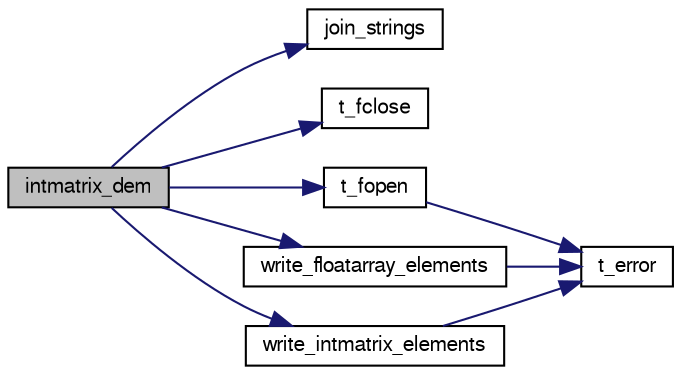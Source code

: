 digraph "intmatrix_dem"
{
  bgcolor="transparent";
  edge [fontname="FreeSans",fontsize="10",labelfontname="FreeSans",labelfontsize="10"];
  node [fontname="FreeSans",fontsize="10",shape=record];
  rankdir="LR";
  Node1 [label="intmatrix_dem",height=0.2,width=0.4,color="black", fillcolor="grey75", style="filled" fontcolor="black"];
  Node1 -> Node2 [color="midnightblue",fontsize="10",style="solid"];
  Node2 [label="join_strings",height=0.2,width=0.4,color="black",URL="$t__io_8c.html#a253a8608d77781c368033af63485c57f"];
  Node1 -> Node3 [color="midnightblue",fontsize="10",style="solid"];
  Node3 [label="t_fclose",height=0.2,width=0.4,color="black",URL="$t__io_8c.html#afa95931383ff96048d6ec32f685a5f98"];
  Node1 -> Node4 [color="midnightblue",fontsize="10",style="solid"];
  Node4 [label="t_fopen",height=0.2,width=0.4,color="black",URL="$t__io_8c.html#af34ea3bc62c51f24c92b1fd2e9efe91a"];
  Node4 -> Node5 [color="midnightblue",fontsize="10",style="solid"];
  Node5 [label="t_error",height=0.2,width=0.4,color="black",URL="$error_8c.html#af79ef7c6656ef0f3d2786e2b09c1755f"];
  Node1 -> Node6 [color="midnightblue",fontsize="10",style="solid"];
  Node6 [label="write_floatarray_elements",height=0.2,width=0.4,color="black",URL="$t__io_8c.html#ae43baf83ed663f9dbd9243bb59f2a12d"];
  Node6 -> Node5 [color="midnightblue",fontsize="10",style="solid"];
  Node1 -> Node7 [color="midnightblue",fontsize="10",style="solid"];
  Node7 [label="write_intmatrix_elements",height=0.2,width=0.4,color="black",URL="$t__io_8c.html#af1541587db5d5043799fd47990b93916"];
  Node7 -> Node5 [color="midnightblue",fontsize="10",style="solid"];
}
